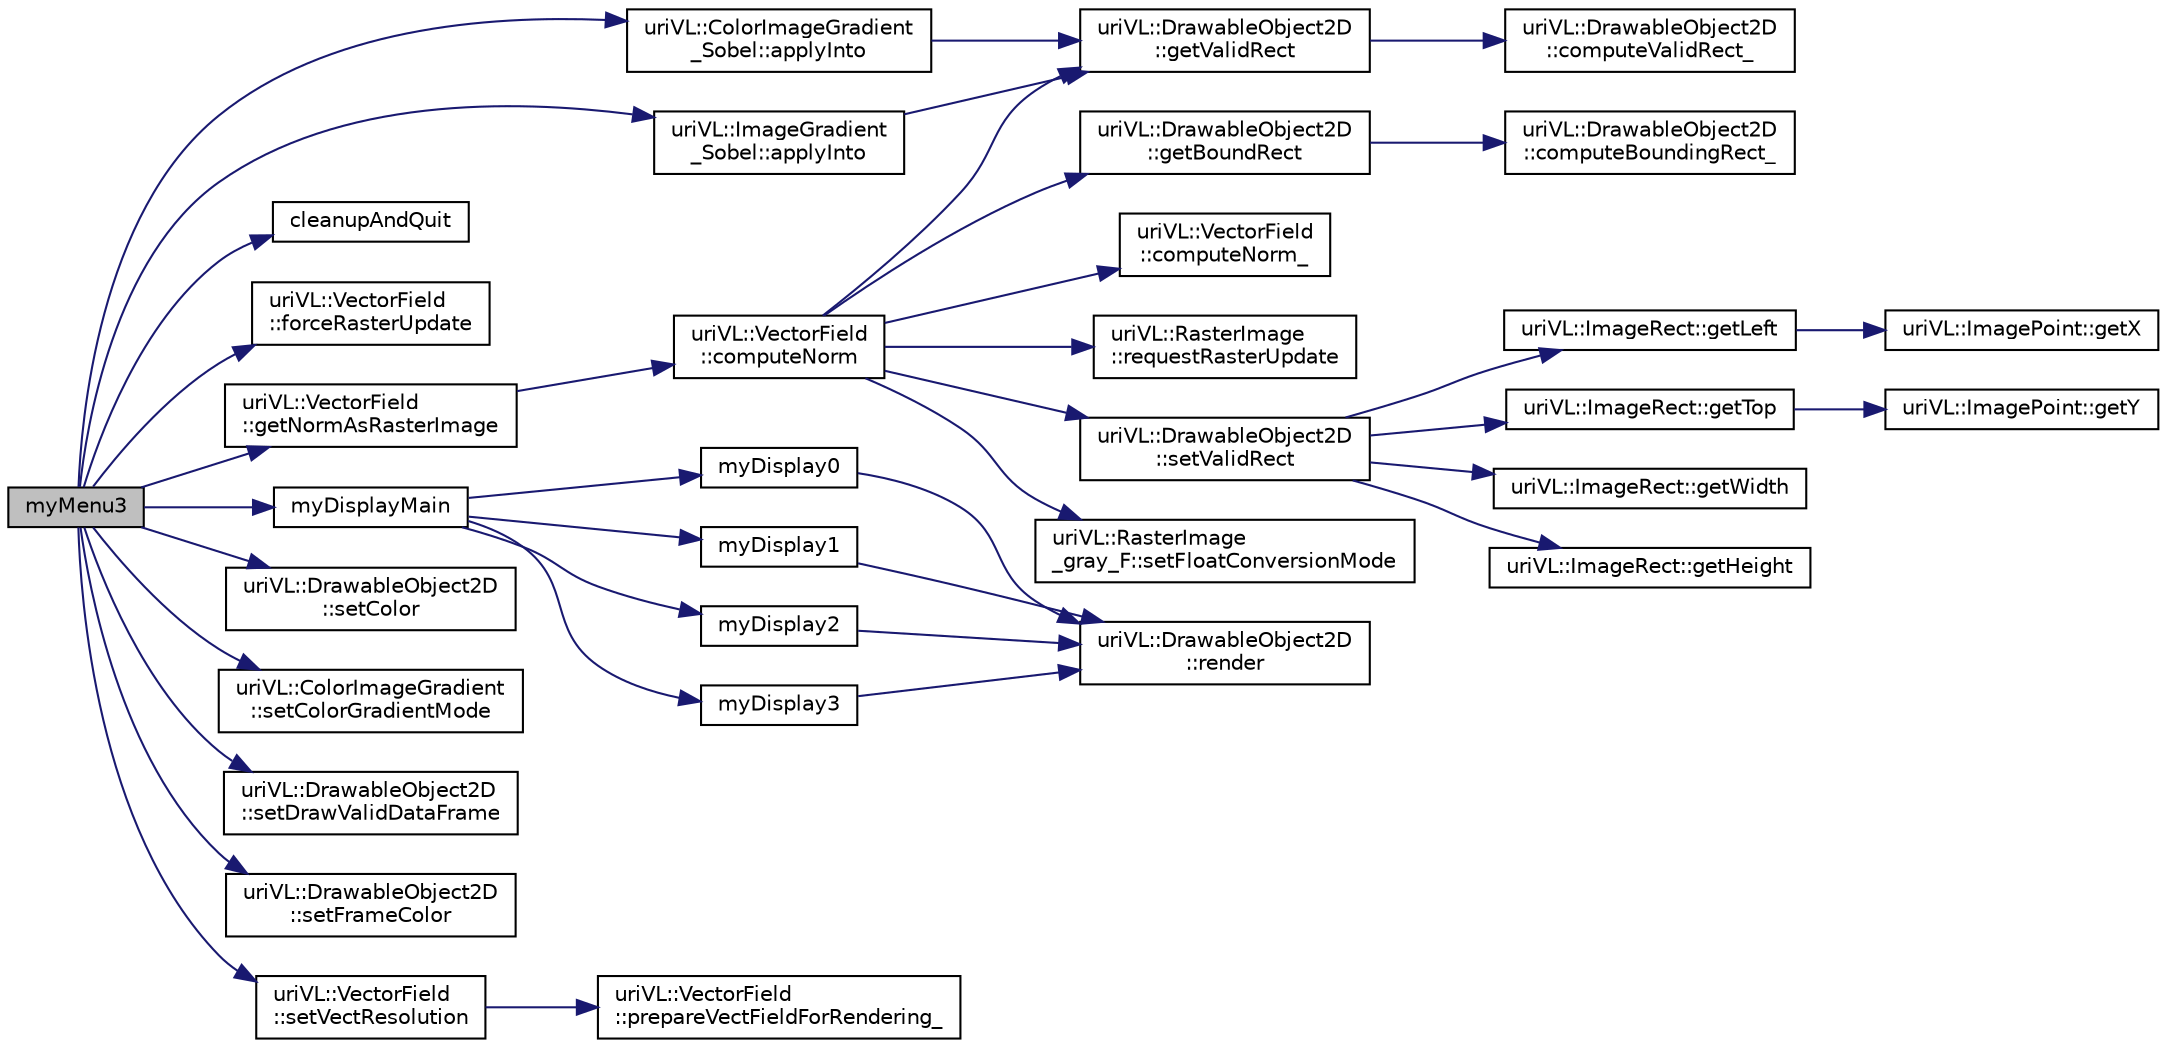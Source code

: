 digraph "myMenu3"
{
  edge [fontname="Helvetica",fontsize="10",labelfontname="Helvetica",labelfontsize="10"];
  node [fontname="Helvetica",fontsize="10",shape=record];
  rankdir="LR";
  Node1 [label="myMenu3",height=0.2,width=0.4,color="black", fillcolor="grey75", style="filled", fontcolor="black"];
  Node1 -> Node2 [color="midnightblue",fontsize="10",style="solid",fontname="Helvetica"];
  Node2 [label="uriVL::ColorImageGradient\l_Sobel::applyInto",height=0.2,width=0.4,color="black", fillcolor="white", style="filled",URL="$classuriVL_1_1ColorImageGradient__Sobel.html#a21063747d0c5d378e1ae05626d5cba89",tooltip="Applies this operator to a RasterImage and writes the result into a VectorField received as second pa..."];
  Node2 -> Node3 [color="midnightblue",fontsize="10",style="solid",fontname="Helvetica"];
  Node3 [label="uriVL::DrawableObject2D\l::getValidRect",height=0.2,width=0.4,color="black", fillcolor="white", style="filled",URL="$classuriVL_1_1DrawableObject2D.html#ad654c2c5da02b3b20298c3eef4153874",tooltip="Returns the object&#39;s valid data rectangle. "];
  Node3 -> Node4 [color="midnightblue",fontsize="10",style="solid",fontname="Helvetica"];
  Node4 [label="uriVL::DrawableObject2D\l::computeValidRect_",height=0.2,width=0.4,color="black", fillcolor="white", style="filled",URL="$classuriVL_1_1DrawableObject2D.html#a9eb135fd212d80a8fbc3caa7e242d9dd",tooltip="Calculates the object&#39;s valid box. "];
  Node1 -> Node5 [color="midnightblue",fontsize="10",style="solid",fontname="Helvetica"];
  Node5 [label="uriVL::ImageGradient\l_Sobel::applyInto",height=0.2,width=0.4,color="black", fillcolor="white", style="filled",URL="$classuriVL_1_1ImageGradient__Sobel.html#a7d89564843f05545d717b5c50ac0935b",tooltip="Applies this operator to a RasterImage and writes the result into a VectorField received as second pa..."];
  Node5 -> Node3 [color="midnightblue",fontsize="10",style="solid",fontname="Helvetica"];
  Node1 -> Node6 [color="midnightblue",fontsize="10",style="solid",fontname="Helvetica"];
  Node6 [label="cleanupAndQuit",height=0.2,width=0.4,color="black", fillcolor="white", style="filled",URL="$colorImageGradients_8cpp.html#ab5774c0c168c63ad4c75e9bf6f09e72b"];
  Node1 -> Node7 [color="midnightblue",fontsize="10",style="solid",fontname="Helvetica"];
  Node7 [label="uriVL::VectorField\l::forceRasterUpdate",height=0.2,width=0.4,color="black", fillcolor="white", style="filled",URL="$classuriVL_1_1VectorField.html#a4772cfbc7b6053ff64850a2d186bd88c",tooltip="Forces an update of the raster (for rendering) "];
  Node1 -> Node8 [color="midnightblue",fontsize="10",style="solid",fontname="Helvetica"];
  Node8 [label="uriVL::VectorField\l::getNormAsRasterImage",height=0.2,width=0.4,color="black", fillcolor="white", style="filled",URL="$classuriVL_1_1VectorField.html#a1434d34c05c9e01e523aa1bc82ada27b",tooltip="Returns the vector field&#39;s norm as gray-level raster image. "];
  Node8 -> Node9 [color="midnightblue",fontsize="10",style="solid",fontname="Helvetica"];
  Node9 [label="uriVL::VectorField\l::computeNorm",height=0.2,width=0.4,color="black", fillcolor="white", style="filled",URL="$classuriVL_1_1VectorField.html#a31c88d5d8fc8b101181d0bfc080f6250",tooltip="Computes vector field&#39;s norm as a gray-level raster image and stores it as an instance variable..."];
  Node9 -> Node10 [color="midnightblue",fontsize="10",style="solid",fontname="Helvetica"];
  Node10 [label="uriVL::DrawableObject2D\l::getBoundRect",height=0.2,width=0.4,color="black", fillcolor="white", style="filled",URL="$classuriVL_1_1DrawableObject2D.html#a1d910add62acd9ad51986f3502a721de",tooltip="Returns the object&#39;s bounding rectangle. "];
  Node10 -> Node11 [color="midnightblue",fontsize="10",style="solid",fontname="Helvetica"];
  Node11 [label="uriVL::DrawableObject2D\l::computeBoundingRect_",height=0.2,width=0.4,color="black", fillcolor="white", style="filled",URL="$classuriVL_1_1DrawableObject2D.html#a569f0abdc2b5f708543cee537b9809ff",tooltip="Calculates the object&#39;s bounding rect. "];
  Node9 -> Node12 [color="midnightblue",fontsize="10",style="solid",fontname="Helvetica"];
  Node12 [label="uriVL::VectorField\l::computeNorm_",height=0.2,width=0.4,color="black", fillcolor="white", style="filled",URL="$classuriVL_1_1VectorField.html#a476902103af83eba23d7406c45089875",tooltip="Computes vector field&#39;s norm as a gray-level raster image. "];
  Node9 -> Node13 [color="midnightblue",fontsize="10",style="solid",fontname="Helvetica"];
  Node13 [label="uriVL::RasterImage\l::requestRasterUpdate",height=0.2,width=0.4,color="black", fillcolor="white", style="filled",URL="$classuriVL_1_1RasterImage.html#a2e69dc24a21cffe1fc8a00431f109a2b",tooltip="Forces a refresh of nonreference raster according to the reference raster. "];
  Node9 -> Node14 [color="midnightblue",fontsize="10",style="solid",fontname="Helvetica"];
  Node14 [label="uriVL::DrawableObject2D\l::setValidRect",height=0.2,width=0.4,color="black", fillcolor="white", style="filled",URL="$classuriVL_1_1DrawableObject2D.html#ac59493b368737b7b52eae441ecdbc95b",tooltip="Sets a new valid data rectangle for the drawable object. "];
  Node14 -> Node15 [color="midnightblue",fontsize="10",style="solid",fontname="Helvetica"];
  Node15 [label="uriVL::ImageRect::getLeft",height=0.2,width=0.4,color="black", fillcolor="white", style="filled",URL="$classuriVL_1_1ImageRect.html#a38bd531df6bd6c4892bca1a690feda13",tooltip="Returns the minimum x coordinate of the rectangle. "];
  Node15 -> Node16 [color="midnightblue",fontsize="10",style="solid",fontname="Helvetica"];
  Node16 [label="uriVL::ImagePoint::getX",height=0.2,width=0.4,color="black", fillcolor="white", style="filled",URL="$classuriVL_1_1ImagePoint.html#a4845eb34e164c8dffd9b366cf61f3f5b",tooltip="Returns the point&#39;s x coordinate. "];
  Node14 -> Node17 [color="midnightblue",fontsize="10",style="solid",fontname="Helvetica"];
  Node17 [label="uriVL::ImageRect::getTop",height=0.2,width=0.4,color="black", fillcolor="white", style="filled",URL="$classuriVL_1_1ImageRect.html#a2715b0a7b291354fd839a95ece0e0aba",tooltip="Returns the minimum y coordinate of the rectangle. "];
  Node17 -> Node18 [color="midnightblue",fontsize="10",style="solid",fontname="Helvetica"];
  Node18 [label="uriVL::ImagePoint::getY",height=0.2,width=0.4,color="black", fillcolor="white", style="filled",URL="$classuriVL_1_1ImagePoint.html#a4edda1ad5b1f3b39db3ac200dfddf016",tooltip="Returns the point&#39;s y coordinate. "];
  Node14 -> Node19 [color="midnightblue",fontsize="10",style="solid",fontname="Helvetica"];
  Node19 [label="uriVL::ImageRect::getWidth",height=0.2,width=0.4,color="black", fillcolor="white", style="filled",URL="$classuriVL_1_1ImageRect.html#a1081dc6f638b33ebf30d0a43d51289ef",tooltip="Returns the width of the rectangle. "];
  Node14 -> Node20 [color="midnightblue",fontsize="10",style="solid",fontname="Helvetica"];
  Node20 [label="uriVL::ImageRect::getHeight",height=0.2,width=0.4,color="black", fillcolor="white", style="filled",URL="$classuriVL_1_1ImageRect.html#aa757d85ab5d5230bc0ca53f5960e14f3",tooltip="Returns the height of the rectangle. "];
  Node9 -> Node3 [color="midnightblue",fontsize="10",style="solid",fontname="Helvetica"];
  Node9 -> Node21 [color="midnightblue",fontsize="10",style="solid",fontname="Helvetica"];
  Node21 [label="uriVL::RasterImage\l_gray_F::setFloatConversionMode",height=0.2,width=0.4,color="black", fillcolor="white", style="filled",URL="$classuriVL_1_1RasterImage__gray__F.html#afc47ce2ce7f6780f034236373b844989",tooltip="Sets an individual conversion mode from float to gray for this image. "];
  Node1 -> Node22 [color="midnightblue",fontsize="10",style="solid",fontname="Helvetica"];
  Node22 [label="myDisplayMain",height=0.2,width=0.4,color="black", fillcolor="white", style="filled",URL="$colorImageGradients_8cpp.html#af86ee6d7809b6842c4e285d141d718a7"];
  Node22 -> Node23 [color="midnightblue",fontsize="10",style="solid",fontname="Helvetica"];
  Node23 [label="myDisplay0",height=0.2,width=0.4,color="black", fillcolor="white", style="filled",URL="$colorImageGradients_8cpp.html#a203e370232115e0fd93fae4a255d9d7d"];
  Node23 -> Node24 [color="midnightblue",fontsize="10",style="solid",fontname="Helvetica"];
  Node24 [label="uriVL::DrawableObject2D\l::render",height=0.2,width=0.4,color="black", fillcolor="white", style="filled",URL="$classuriVL_1_1DrawableObject2D.html#ac8e503cfade891e7ac2a25467cb7d24a",tooltip="Renders the object at the default depth and (0, 0) location. "];
  Node22 -> Node25 [color="midnightblue",fontsize="10",style="solid",fontname="Helvetica"];
  Node25 [label="myDisplay1",height=0.2,width=0.4,color="black", fillcolor="white", style="filled",URL="$colorImageGradients_8cpp.html#a7af0867a250b60f1375c843341bc40b6"];
  Node25 -> Node24 [color="midnightblue",fontsize="10",style="solid",fontname="Helvetica"];
  Node22 -> Node26 [color="midnightblue",fontsize="10",style="solid",fontname="Helvetica"];
  Node26 [label="myDisplay2",height=0.2,width=0.4,color="black", fillcolor="white", style="filled",URL="$colorImageGradients_8cpp.html#a77634c375a18c94063bc5f225fdd2c6b"];
  Node26 -> Node24 [color="midnightblue",fontsize="10",style="solid",fontname="Helvetica"];
  Node22 -> Node27 [color="midnightblue",fontsize="10",style="solid",fontname="Helvetica"];
  Node27 [label="myDisplay3",height=0.2,width=0.4,color="black", fillcolor="white", style="filled",URL="$colorImageGradients_8cpp.html#aefcbd7b72ee22e422927277f895f0d06"];
  Node27 -> Node24 [color="midnightblue",fontsize="10",style="solid",fontname="Helvetica"];
  Node1 -> Node28 [color="midnightblue",fontsize="10",style="solid",fontname="Helvetica"];
  Node28 [label="uriVL::DrawableObject2D\l::setColor",height=0.2,width=0.4,color="black", fillcolor="white", style="filled",URL="$classuriVL_1_1DrawableObject2D.html#a1b40f274066103a117470c82fdd35658",tooltip="Assigns a rendering color to the object (alpha is set to 1) "];
  Node1 -> Node29 [color="midnightblue",fontsize="10",style="solid",fontname="Helvetica"];
  Node29 [label="uriVL::ColorImageGradient\l::setColorGradientMode",height=0.2,width=0.4,color="black", fillcolor="white", style="filled",URL="$classuriVL_1_1ColorImageGradient.html#ac6b7e97ff4f3e76f930a967c52b8f75f",tooltip="Sets the Computation mode for the color gradient. "];
  Node1 -> Node30 [color="midnightblue",fontsize="10",style="solid",fontname="Helvetica"];
  Node30 [label="uriVL::DrawableObject2D\l::setDrawValidDataFrame",height=0.2,width=0.4,color="black", fillcolor="white", style="filled",URL="$classuriVL_1_1DrawableObject2D.html#a564ef9a17772a6858628b26af0accf6d",tooltip="Indicates whether this image&#39;s valid data rectangle should be indicated by a color frame..."];
  Node1 -> Node31 [color="midnightblue",fontsize="10",style="solid",fontname="Helvetica"];
  Node31 [label="uriVL::DrawableObject2D\l::setFrameColor",height=0.2,width=0.4,color="black", fillcolor="white", style="filled",URL="$classuriVL_1_1DrawableObject2D.html#abb392c87ddbf456aa7302593d1b6c71b",tooltip="Specifies the a color for the frame of this object. "];
  Node1 -> Node32 [color="midnightblue",fontsize="10",style="solid",fontname="Helvetica"];
  Node32 [label="uriVL::VectorField\l::setVectResolution",height=0.2,width=0.4,color="black", fillcolor="white", style="filled",URL="$classuriVL_1_1VectorField.html#a91754470dcf9468444a57b20b1644c8e",tooltip="Sets the resolution of the vector field&#39;s rendering (distance between needles in pixel) ..."];
  Node32 -> Node33 [color="midnightblue",fontsize="10",style="solid",fontname="Helvetica"];
  Node33 [label="uriVL::VectorField\l::prepareVectFieldForRendering_",height=0.2,width=0.4,color="black", fillcolor="white", style="filled",URL="$classuriVL_1_1VectorField.html#a0a3049bfdf62a8887372335d5adb78fa",tooltip="Computes the shifting and scaling factors to properly render the vectors as needles the next time ren..."];
}
